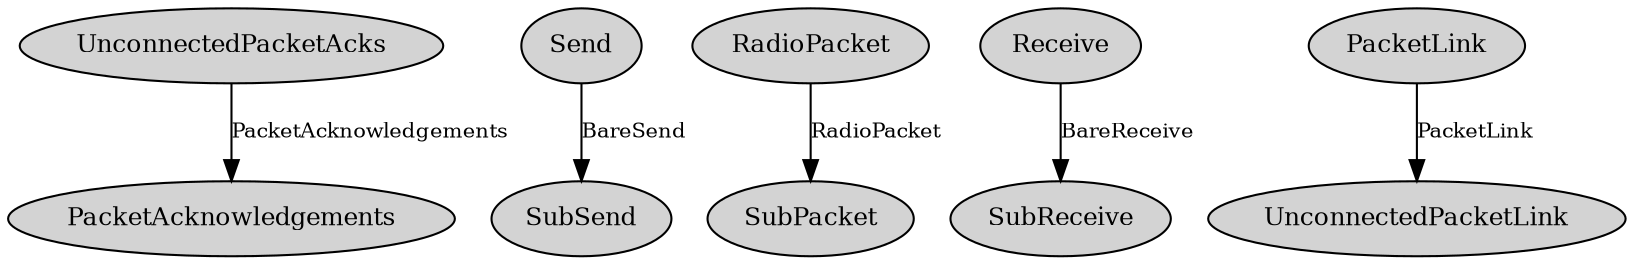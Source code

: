 digraph "tos.lib.rfxlink.layers.PacketLinkLayerC" {
  n0x40bfcf08 [shape=ellipse, style=filled, label="UnconnectedPacketAcks", fontsize=12];
  n0x40bfc010 [shape=ellipse, style=filled, label="PacketAcknowledgements", fontsize=12];
  n0x40bff398 [shape=ellipse, style=filled, label="Send", fontsize=12];
  n0x40bfece8 [shape=ellipse, style=filled, label="SubSend", fontsize=12];
  n0x40bfe460 [shape=ellipse, style=filled, label="RadioPacket", fontsize=12];
  n0x40bfd730 [shape=ellipse, style=filled, label="SubPacket", fontsize=12];
  n0x40bff948 [shape=ellipse, style=filled, label="Receive", fontsize=12];
  n0x40bfd328 [shape=ellipse, style=filled, label="SubReceive", fontsize=12];
  n0x40bffcc8 [shape=ellipse, style=filled, label="PacketLink", fontsize=12];
  n0x40bfc678 [shape=ellipse, style=filled, label="UnconnectedPacketLink", fontsize=12];
  "n0x40bfcf08" -> "n0x40bfc010" [label="PacketAcknowledgements", URL="../ihtml/tos.interfaces.PacketAcknowledgements.html", fontsize=10];
  "n0x40bff398" -> "n0x40bfece8" [label="BareSend", URL="../ihtml/tos.lib.rfxlink.util.BareSend.html", fontsize=10];
  "n0x40bfe460" -> "n0x40bfd730" [label="RadioPacket", URL="../ihtml/tos.lib.rfxlink.util.RadioPacket.html", fontsize=10];
  "n0x40bff948" -> "n0x40bfd328" [label="BareReceive", URL="../ihtml/tos.lib.rfxlink.util.BareReceive.html", fontsize=10];
  "n0x40bffcc8" -> "n0x40bfc678" [label="PacketLink", URL="../ihtml/tos.interfaces.PacketLink.html", fontsize=10];
}
